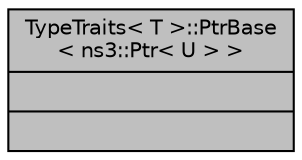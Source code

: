 digraph "TypeTraits&lt; T &gt;::PtrBase&lt; ns3::Ptr&lt; U &gt; &gt;"
{
  edge [fontname="Helvetica",fontsize="10",labelfontname="Helvetica",labelfontsize="10"];
  node [fontname="Helvetica",fontsize="10",shape=record];
  Node1 [label="{TypeTraits\< T \>::PtrBase\l\< ns3::Ptr\< U \> \>\n||}",height=0.2,width=0.4,color="black", fillcolor="grey75", style="filled", fontcolor="black"];
}
